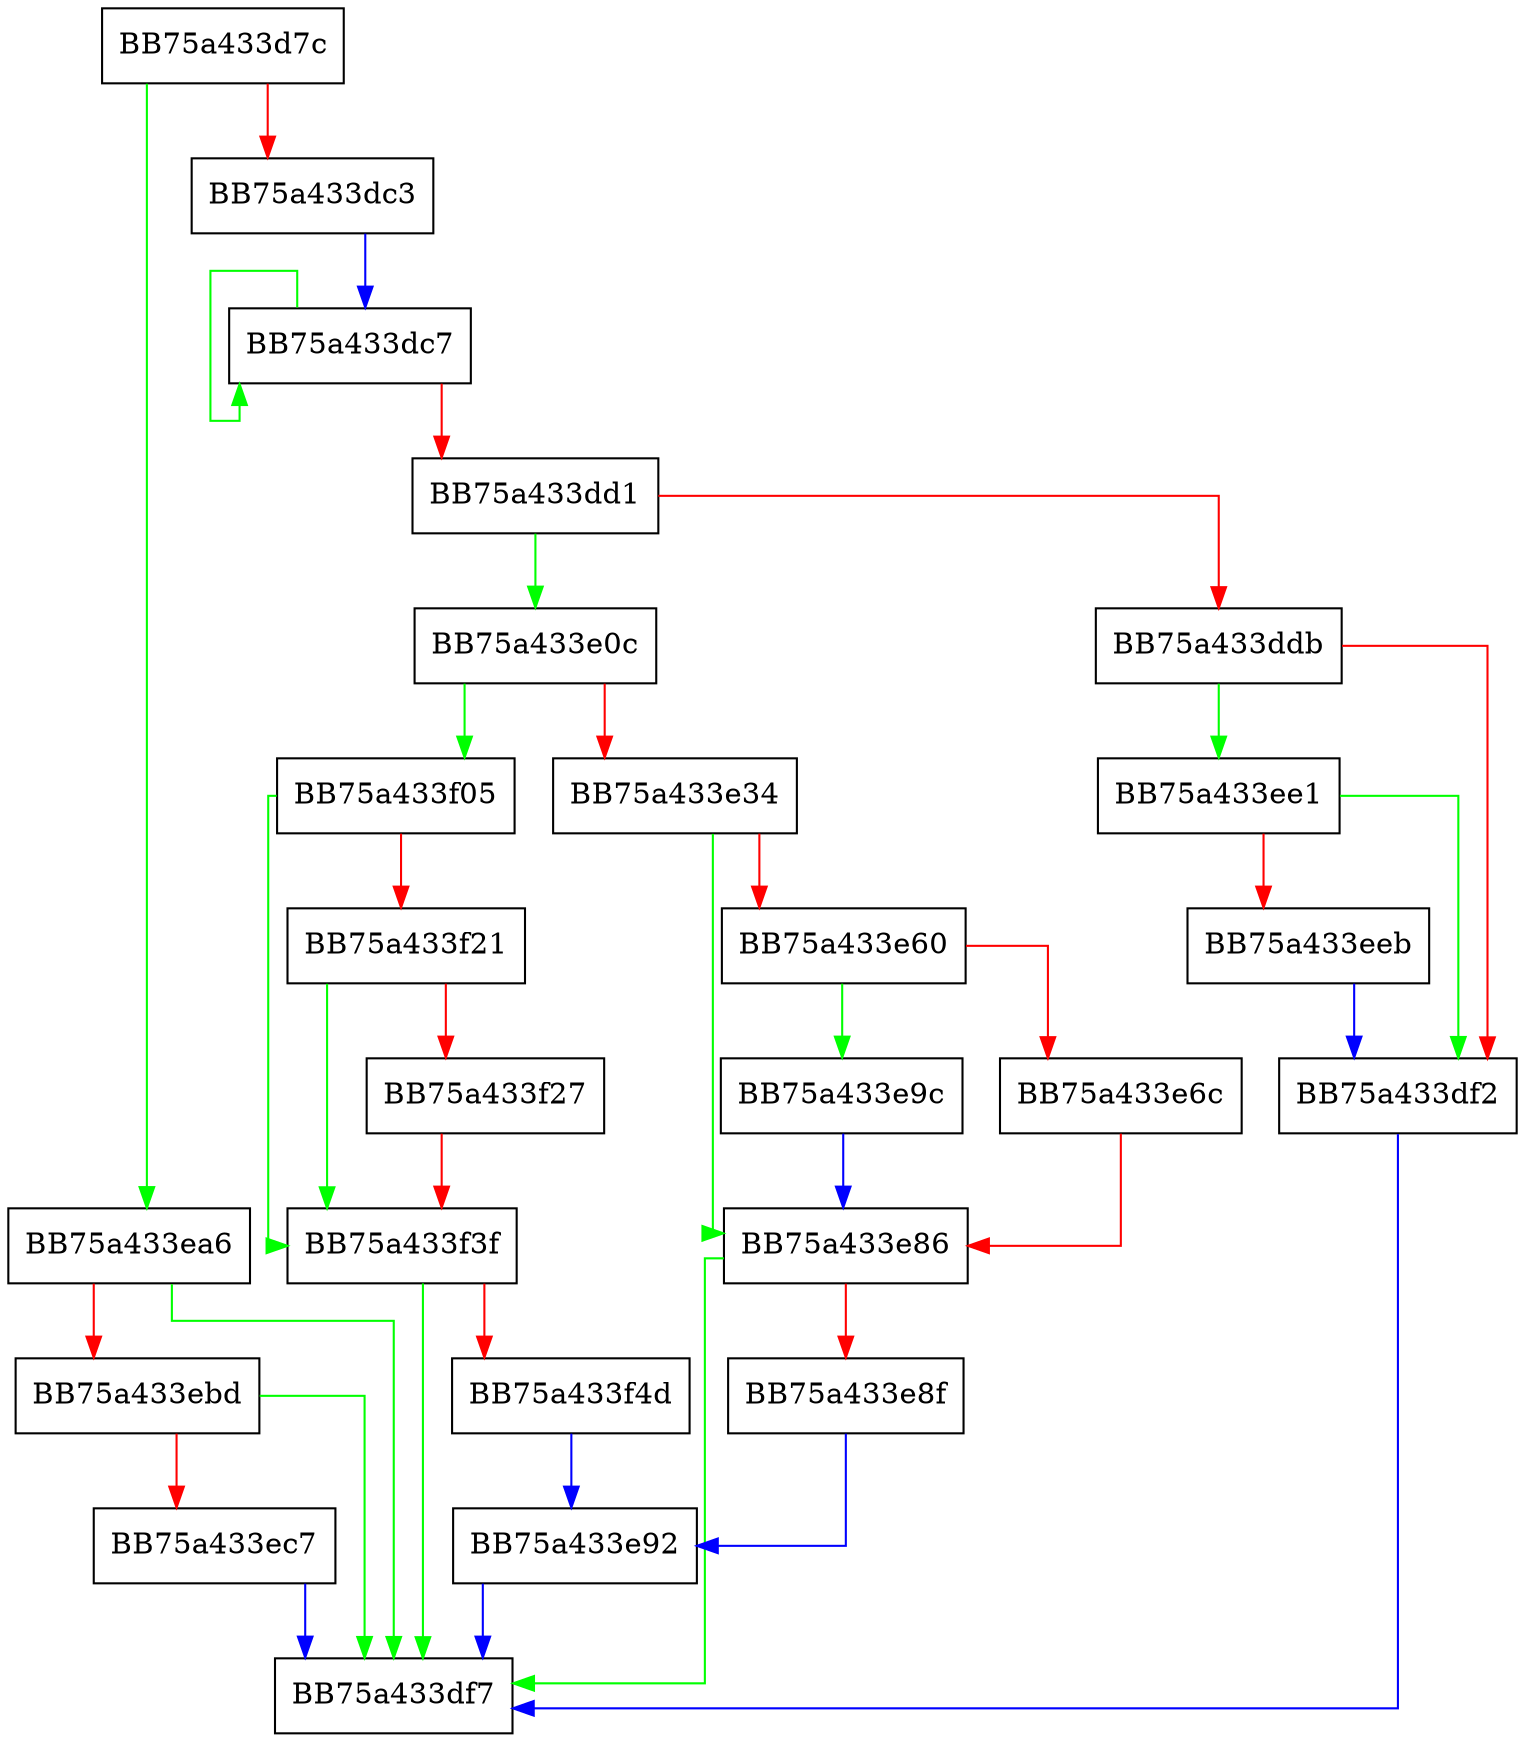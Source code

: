 digraph SetVirtualizationFlag {
  node [shape="box"];
  graph [splines=ortho];
  BB75a433d7c -> BB75a433ea6 [color="green"];
  BB75a433d7c -> BB75a433dc3 [color="red"];
  BB75a433dc3 -> BB75a433dc7 [color="blue"];
  BB75a433dc7 -> BB75a433dc7 [color="green"];
  BB75a433dc7 -> BB75a433dd1 [color="red"];
  BB75a433dd1 -> BB75a433e0c [color="green"];
  BB75a433dd1 -> BB75a433ddb [color="red"];
  BB75a433ddb -> BB75a433ee1 [color="green"];
  BB75a433ddb -> BB75a433df2 [color="red"];
  BB75a433df2 -> BB75a433df7 [color="blue"];
  BB75a433e0c -> BB75a433f05 [color="green"];
  BB75a433e0c -> BB75a433e34 [color="red"];
  BB75a433e34 -> BB75a433e86 [color="green"];
  BB75a433e34 -> BB75a433e60 [color="red"];
  BB75a433e60 -> BB75a433e9c [color="green"];
  BB75a433e60 -> BB75a433e6c [color="red"];
  BB75a433e6c -> BB75a433e86 [color="red"];
  BB75a433e86 -> BB75a433df7 [color="green"];
  BB75a433e86 -> BB75a433e8f [color="red"];
  BB75a433e8f -> BB75a433e92 [color="blue"];
  BB75a433e92 -> BB75a433df7 [color="blue"];
  BB75a433e9c -> BB75a433e86 [color="blue"];
  BB75a433ea6 -> BB75a433df7 [color="green"];
  BB75a433ea6 -> BB75a433ebd [color="red"];
  BB75a433ebd -> BB75a433df7 [color="green"];
  BB75a433ebd -> BB75a433ec7 [color="red"];
  BB75a433ec7 -> BB75a433df7 [color="blue"];
  BB75a433ee1 -> BB75a433df2 [color="green"];
  BB75a433ee1 -> BB75a433eeb [color="red"];
  BB75a433eeb -> BB75a433df2 [color="blue"];
  BB75a433f05 -> BB75a433f3f [color="green"];
  BB75a433f05 -> BB75a433f21 [color="red"];
  BB75a433f21 -> BB75a433f3f [color="green"];
  BB75a433f21 -> BB75a433f27 [color="red"];
  BB75a433f27 -> BB75a433f3f [color="red"];
  BB75a433f3f -> BB75a433df7 [color="green"];
  BB75a433f3f -> BB75a433f4d [color="red"];
  BB75a433f4d -> BB75a433e92 [color="blue"];
}